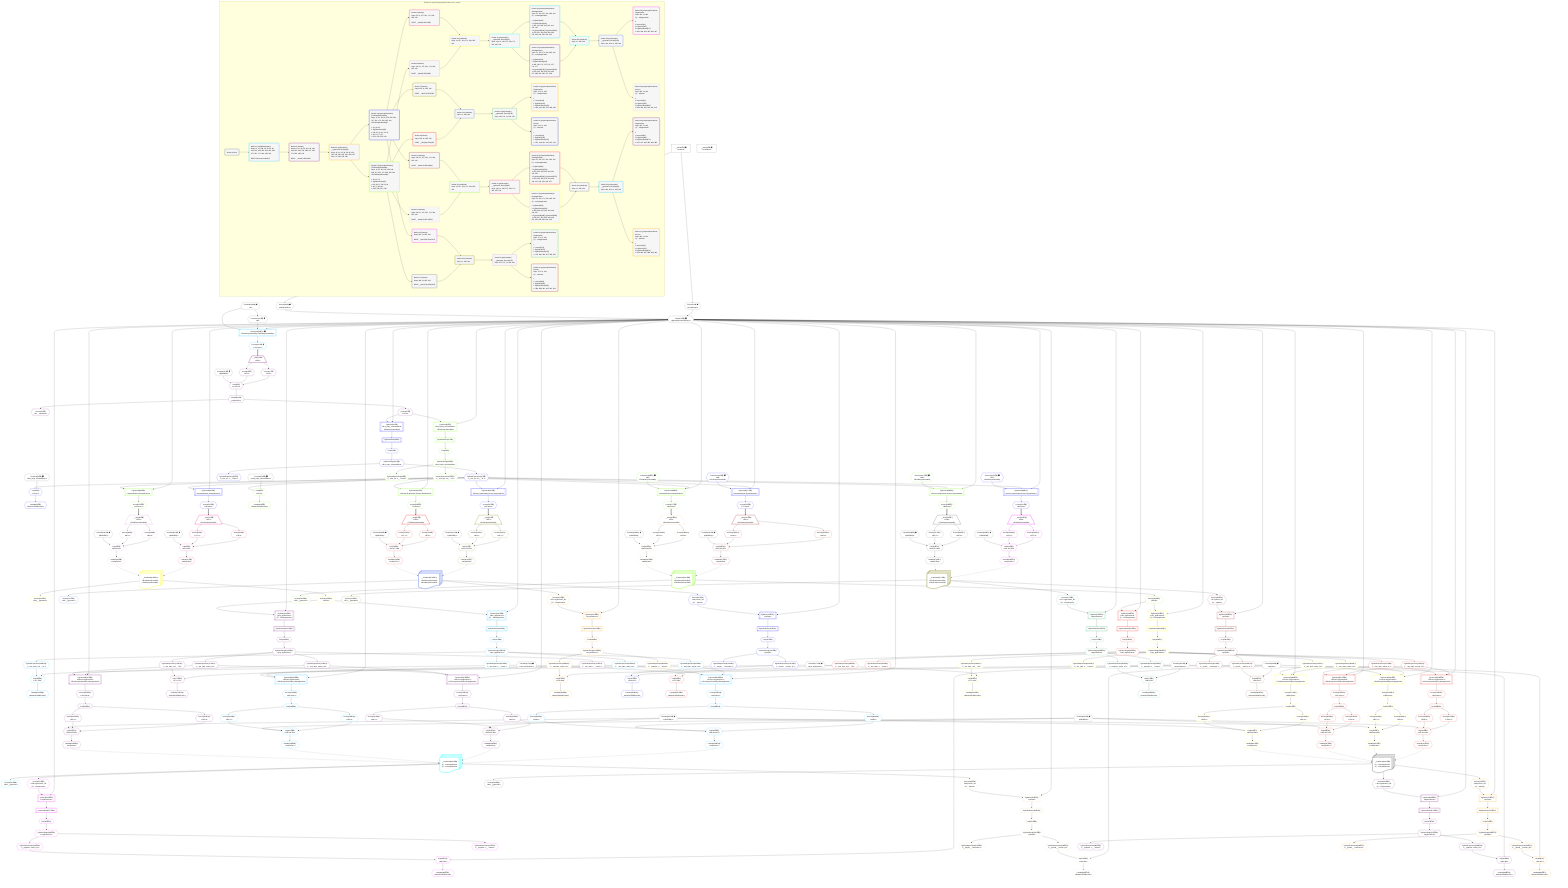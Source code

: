 %%{init: {'themeVariables': { 'fontSize': '12px'}}}%%
graph TD
    classDef path fill:#eee,stroke:#000,color:#000
    classDef plan fill:#fff,stroke-width:1px,color:#000
    classDef itemplan fill:#fff,stroke-width:2px,color:#000
    classDef unbatchedplan fill:#dff,stroke-width:1px,color:#000
    classDef sideeffectplan fill:#fcc,stroke-width:2px,color:#000
    classDef bucket fill:#f6f6f6,color:#000,stroke-width:2px,text-align:left

    subgraph "Buckets for queries/polymorphic/vulns.union_owners"
    Bucket0("Bucket 0 (root)"):::bucket
    Bucket1("Bucket 1 (nullableBoundary)<br />Deps: 11, 12, 538, 19, 39, 56, 95, 123, 100, 128, 235, 263, 240, 268, 157, 291, 171, 296, 185, 190<br /><br />ROOT Connectionᐸ8ᐳ[12]"):::bucket
    Bucket2("Bucket 2 (listItem)<br />Deps: 19, 11, 39, 56, 95, 123, 100, 128, 235, 263, 240, 268, 157, 291, 171, 296, 185, 190<br /><br />ROOT __Item{2}ᐸ529ᐳ[15]"):::bucket
    Bucket3("Bucket 3 (polymorphic)<br />__typename: Access[22]<br />Deps: 22, 11, 23, 39, 56, 95, 123, 100, 128, 235, 263, 240, 268, 157, 291, 171, 296, 185, 190"):::bucket
    Bucket4("Bucket 4 (polymorphicPartition)<br />|FirstPartyVulnerability<br />Deps: 11, 23, 39, 95, 123, 235, 263, 157, 291, 171, 296, 185, 190<br />ᐳFirstPartyVulnerability<br /><br />1: 24, 48, 53<br />2: PgSelectRows[29]<br />ᐳ: 28, 30, 40, 41, 42, 43<br />3: 49, 54, 77, 80<br />ᐳ: 521, 522, 523, 524"):::bucket
    Bucket5("Bucket 5 (polymorphicPartition)<br />|ThirdPartyVulnerability<br />Deps: 11, 23, 56, 100, 128, 240, 268, 157, 291, 171, 296, 185, 190<br />ᐳThirdPartyVulnerability<br /><br />1: 32, 65, 70<br />2: PgSelectRows[37]<br />ᐳ: 36, 38, 57, 58, 59, 60<br />3: 66, 71, 83, 86<br />ᐳ: 525, 526, 527, 528"):::bucket
    Bucket6("Bucket 6 (listItem)<br />Deps: 95, 11, 157, 291, 171, 296, 185, 190<br /><br />ROOT __Item{6}ᐸ521ᐳ[78]"):::bucket
    Bucket7("Bucket 7 (listItem)<br />Deps: 123, 11, 185, 190<br /><br />ROOT __Item{7}ᐸ522ᐳ[81]"):::bucket
    Bucket8("Bucket 8 (listItem)<br />Deps: 100, 11, 157, 291, 171, 296, 185, 190<br /><br />ROOT __Item{8}ᐸ525ᐳ[84]"):::bucket
    Bucket9("Bucket 9 (listItem)<br />Deps: 128, 11, 185, 190<br /><br />ROOT __Item{9}ᐸ526ᐳ[87]"):::bucket
    Bucket10("Bucket 10 (combined)<br />Deps: 11, 157, 291, 171, 296, 185, 190"):::bucket
    Bucket11("Bucket 11 (polymorphic)<br />__typename: Access[104]<br />Deps: 104, 11, 105, 157, 291, 171, 296, 185, 190"):::bucket
    Bucket12("Bucket 12 (combined)<br />Deps: 11, 185, 190"):::bucket
    Bucket13("Bucket 13 (polymorphic)<br />__typename: Access[132]<br />Deps: 132, 131, 11, 185, 190"):::bucket
    Bucket14("Bucket 14 (listItem)<br />Deps: 235, 11, 157, 291, 171, 296, 185, 190<br /><br />ROOT __Item{14}ᐸ523ᐳ[149]"):::bucket
    Bucket15("Bucket 15 (listItem)<br />Deps: 263, 11, 185, 190<br /><br />ROOT __Item{15}ᐸ524ᐳ[151]"):::bucket
    Bucket16("Bucket 16 (listItem)<br />Deps: 240, 11, 157, 291, 171, 296, 185, 190<br /><br />ROOT __Item{16}ᐸ527ᐳ[153]"):::bucket
    Bucket17("Bucket 17 (listItem)<br />Deps: 268, 11, 185, 190<br /><br />ROOT __Item{17}ᐸ528ᐳ[155]"):::bucket
    Bucket18("Bucket 18 (polymorphicPartition)<br />|AwsApplication<br />Deps: 11, 105, 157, 291, 185, 190<br />(2) ...ᐳAwsApplication<br /><br />1: PgSelect[106]<br />2: PgSelectRows[111]<br />ᐳ: 110, 112, 158, 159, 160, 161, 162, 163<br />3: PgUnionAll[164], PgUnionAll[202]<br />ᐳ: 530, 531, 168, 206, 289, 290, 292, 293, 299, 300, 302, 303"):::bucket
    Bucket19("Bucket 19 (polymorphicPartition)<br />|GcpApplication<br />Deps: 11, 105, 171, 296, 185, 190<br />(2) ...ᐳGcpApplication<br /><br />1: PgSelect[114]<br />2: PgSelectRows[119]<br />ᐳ: 118, 120, 172, 173, 174, 175, 176, 177<br />3: PgUnionAll[178], PgUnionAll[216]<br />ᐳ: 532, 533, 182, 220, 294, 295, 297, 298, 304, 305, 307, 308"):::bucket
    Bucket20("Bucket 20 (polymorphicPartition)<br />|Organization<br />Deps: 131, 11, 185<br />(2) ...ᐳOrganization<br /><br />1: <br />ᐳ: Access[133]<br />2: PgSelect[134]<br />3: PgSelectRows[139]<br />ᐳ: 138, 140, 186, 187, 188, 189"):::bucket
    Bucket21("Bucket 21 (polymorphicPartition)<br />|Person<br />Deps: 131, 11, 190<br />(2) ...ᐳPerson<br /><br />1: <br />ᐳ: Access[141]<br />2: PgSelect[142]<br />3: PgSelectRows[147]<br />ᐳ: 146, 148, 191, 192, 193, 194"):::bucket
    Bucket22("Bucket 22 (combined)<br />Deps: 11, 157, 291, 171, 296, 185, 190"):::bucket
    Bucket23("Bucket 23 (polymorphic)<br />__typename: Access[244]<br />Deps: 244, 11, 245, 157, 291, 171, 296, 185, 190"):::bucket
    Bucket24("Bucket 24 (combined)<br />Deps: 11, 185, 190"):::bucket
    Bucket25("Bucket 25 (polymorphic)<br />__typename: Access[272]<br />Deps: 272, 271, 11, 185, 190"):::bucket
    Bucket26("Bucket 26 (polymorphicPartition)<br />|AwsApplication<br />Deps: 11, 245, 157, 291, 185, 190<br />(2) ...ᐳAwsApplication<br /><br />1: PgSelect[246]<br />2: PgSelectRows[251]<br />ᐳ: 250, 252, 328, 329, 330, 331, 332, 333<br />3: PgUnionAll[334], PgUnionAll[372]<br />ᐳ: 534, 535, 338, 376, 443, 444, 446, 447, 453, 454, 456, 457"):::bucket
    Bucket27("Bucket 27 (polymorphicPartition)<br />|GcpApplication<br />Deps: 11, 245, 171, 296, 185, 190<br />(2) ...ᐳGcpApplication<br /><br />1: PgSelect[254]<br />2: PgSelectRows[259]<br />ᐳ: 258, 260, 342, 343, 344, 345, 346, 347<br />3: PgUnionAll[348], PgUnionAll[386]<br />ᐳ: 536, 537, 352, 390, 448, 449, 451, 452, 458, 459, 461, 462"):::bucket
    Bucket28("Bucket 28 (combined)<br />Deps: 11, 185, 190"):::bucket
    Bucket29("Bucket 29 (polymorphic)<br />__typename: Access[310]<br />Deps: 310, 309, 11, 185, 190"):::bucket
    Bucket30("Bucket 30 (polymorphicPartition)<br />|Organization<br />Deps: 271, 11, 185<br />(2) ...ᐳOrganization<br /><br />1: <br />ᐳ: Access[273]<br />2: PgSelect[274]<br />3: PgSelectRows[279]<br />ᐳ: 278, 280, 356, 357, 358, 359"):::bucket
    Bucket31("Bucket 31 (polymorphicPartition)<br />|Person<br />Deps: 271, 11, 190<br />(2) ...ᐳPerson<br /><br />1: <br />ᐳ: Access[281]<br />2: PgSelect[282]<br />3: PgSelectRows[287]<br />ᐳ: 286, 288, 361, 362, 363, 364"):::bucket
    Bucket32("Bucket 32 (polymorphicPartition)<br />|Organization<br />Deps: 309, 11, 185<br />(4) ...ᐳOrganization<br /><br />1: <br />ᐳ: Access[311]<br />2: PgSelect[312]<br />3: PgSelectRows[317]<br />ᐳ: 316, 318, 404, 405, 406, 407"):::bucket
    Bucket33("Bucket 33 (polymorphicPartition)<br />|Person<br />Deps: 309, 11, 190<br />(4) ...ᐳPerson<br /><br />1: <br />ᐳ: Access[319]<br />2: PgSelect[320]<br />3: PgSelectRows[325]<br />ᐳ: 324, 326, 409, 410, 411, 412"):::bucket
    Bucket34("Bucket 34 (combined)<br />Deps: 11, 185, 190"):::bucket
    Bucket35("Bucket 35 (polymorphic)<br />__typename: Access[464]<br />Deps: 464, 463, 11, 185, 190"):::bucket
    Bucket36("Bucket 36 (polymorphicPartition)<br />|Organization<br />Deps: 463, 11, 185<br />(4) ...ᐳOrganization<br /><br />1: <br />ᐳ: Access[465]<br />2: PgSelect[466]<br />3: PgSelectRows[471]<br />ᐳ: 470, 472, 482, 483, 484, 485"):::bucket
    Bucket37("Bucket 37 (polymorphicPartition)<br />|Person<br />Deps: 463, 11, 190<br />(4) ...ᐳPerson<br /><br />1: <br />ᐳ: Access[473]<br />2: PgSelect[474]<br />3: PgSelectRows[479]<br />ᐳ: 478, 480, 487, 488, 489, 490"):::bucket
    end
    Bucket0 --> Bucket1
    Bucket1 --> Bucket2
    Bucket2 --> Bucket3
    Bucket3 --> Bucket4 & Bucket5
    Bucket4 --> Bucket6 & Bucket7 & Bucket14 & Bucket15
    Bucket5 --> Bucket8 & Bucket9 & Bucket16 & Bucket17
    Bucket6 --> Bucket10
    Bucket7 --> Bucket12
    Bucket8 --> Bucket10
    Bucket9 --> Bucket12
    Bucket10 --> Bucket11
    Bucket11 --> Bucket18 & Bucket19
    Bucket12 --> Bucket13
    Bucket13 --> Bucket20 & Bucket21
    Bucket14 --> Bucket22
    Bucket15 --> Bucket24
    Bucket16 --> Bucket22
    Bucket17 --> Bucket24
    Bucket18 --> Bucket28
    Bucket19 --> Bucket28
    Bucket22 --> Bucket23
    Bucket23 --> Bucket26 & Bucket27
    Bucket24 --> Bucket25
    Bucket25 --> Bucket30 & Bucket31
    Bucket26 --> Bucket34
    Bucket27 --> Bucket34
    Bucket28 --> Bucket29
    Bucket29 --> Bucket32 & Bucket33
    Bucket34 --> Bucket35
    Bucket35 --> Bucket36 & Bucket37

    %% plan dependencies
    Object11{{"Object[11∈0] ➊<br />ᐸ{pgSettings,withPgClient}ᐳ"}}:::plan
    Access9{{"Access[9∈0] ➊<br />ᐸ2.pgSettingsᐳ"}}:::plan
    Access10{{"Access[10∈0] ➊<br />ᐸ2.withPgClientᐳ"}}:::plan
    Access9 & Access10 --> Object11
    __Value2["__Value[2∈0] ➊<br />ᐸcontextᐳ"]:::plan
    __Value2 --> Access9
    __Value2 --> Access10
    Connection12{{"Connection[12∈0] ➊<br />ᐸ8ᐳ"}}:::plan
    Constant538{{"Constant[538∈0] ➊<br />ᐸ2ᐳ"}}:::plan
    Constant538 --> Connection12
    __Value4["__Value[4∈0] ➊<br />ᐸrootValueᐳ"]:::plan
    Constant19{{"Constant[19∈0] ➊<br />ᐸ[HIDDEN]ᐳ"}}:::plan
    Constant39{{"Constant[39∈0] ➊<br />ᐸ'first_party_vulnerabilities'ᐳ"}}:::plan
    Constant56{{"Constant[56∈0] ➊<br />ᐸ'third_party_vulnerabilities'ᐳ"}}:::plan
    Constant95{{"Constant[95∈0] ➊<br />ᐸ[HIDDEN]ᐳ"}}:::plan
    Constant100{{"Constant[100∈0] ➊<br />ᐸ[HIDDEN]ᐳ"}}:::plan
    Constant123{{"Constant[123∈0] ➊<br />ᐸ[HIDDEN]ᐳ"}}:::plan
    Constant128{{"Constant[128∈0] ➊<br />ᐸ[HIDDEN]ᐳ"}}:::plan
    Constant157{{"Constant[157∈0] ➊<br />ᐸ'aws_applications'ᐳ"}}:::plan
    Constant171{{"Constant[171∈0] ➊<br />ᐸ'gcp_applications'ᐳ"}}:::plan
    Constant185{{"Constant[185∈0] ➊<br />ᐸ'organizations'ᐳ"}}:::plan
    Constant190{{"Constant[190∈0] ➊<br />ᐸ'people'ᐳ"}}:::plan
    Constant235{{"Constant[235∈0] ➊<br />ᐸ[HIDDEN]ᐳ"}}:::plan
    Constant240{{"Constant[240∈0] ➊<br />ᐸ[HIDDEN]ᐳ"}}:::plan
    Constant263{{"Constant[263∈0] ➊<br />ᐸ[HIDDEN]ᐳ"}}:::plan
    Constant268{{"Constant[268∈0] ➊<br />ᐸ[HIDDEN]ᐳ"}}:::plan
    Constant291{{"Constant[291∈0] ➊<br />ᐸ[HIDDEN]ᐳ"}}:::plan
    Constant296{{"Constant[296∈0] ➊<br />ᐸ[HIDDEN]ᐳ"}}:::plan
    PgUnionAll13[["PgUnionAll[13∈1] ➊<br />ᐸFirstPartyVulnerability,ThirdPartyVulnerabilityᐳ"]]:::plan
    Object11 & Connection12 & Constant538 --> PgUnionAll13
    Access529{{"Access[529∈1] ➊<br />ᐸ13.itemsᐳ"}}:::plan
    PgUnionAll13 --> Access529
    List20{{"List[20∈2]<br />ᐸ17,18,19ᐳ"}}:::plan
    Access17{{"Access[17∈2]<br />ᐸ15.0ᐳ"}}:::plan
    Access18{{"Access[18∈2]<br />ᐸ15.1ᐳ"}}:::plan
    Access17 & Access18 & Constant19 --> List20
    __Item15[/"__Item[15∈2]<br />ᐸ529ᐳ"\]:::itemplan
    Access529 ==> __Item15
    __Item15 --> Access17
    __Item15 --> Access18
    Lambda21{{"Lambda[21∈2]<br />ᐸtoSpecifierᐳ"}}:::plan
    List20 --> Lambda21
    Access22{{"Access[22∈2]<br />ᐸ21.__typenameᐳ"}}:::plan
    Lambda21 --> Access22
    Access23{{"Access[23∈2]<br />ᐸ21.idᐳ"}}:::plan
    Lambda21 --> Access23
    PgUnionAll77[["PgUnionAll[77∈4]^<br />ᐸAwsApplication,GcpApplicationᐳ"]]:::plan
    PgClassExpression40{{"PgClassExpression[40∈4]^<br />ᐸ__first_pa...ies__.”id”ᐳ"}}:::plan
    Connection48{{"Connection[48∈4] ➊<br />ᐸ44ᐳ<br />ᐳFirstPartyVulnerability"}}:::plan
    Object11 & PgClassExpression40 & Connection48 --> PgUnionAll77
    PgUnionAll80[["PgUnionAll[80∈4]^<br />ᐸPerson,Organization,Person,Organizationᐳ"]]:::plan
    Connection53{{"Connection[53∈4] ➊<br />ᐸ51ᐳ<br />ᐳFirstPartyVulnerability"}}:::plan
    Object11 & PgClassExpression40 & Connection53 --> PgUnionAll80
    PgSelect24[["PgSelect[24∈4]<br />ᐸfirst_party_vulnerabilitiesᐳ<br />ᐳFirstPartyVulnerability"]]:::plan
    Object11 & Access23 --> PgSelect24
    List41{{"List[41∈4]^<br />ᐸ39,40ᐳ"}}:::plan
    Constant39 & PgClassExpression40 --> List41
    PgUnionAll49[["PgUnionAll[49∈4]^<br />ᐸAwsApplication,GcpApplicationᐳ"]]:::plan
    Object11 & PgClassExpression40 --> PgUnionAll49
    PgUnionAll54[["PgUnionAll[54∈4]^<br />ᐸPerson,Organization,Person,Organizationᐳ"]]:::plan
    Object11 & PgClassExpression40 --> PgUnionAll54
    First28{{"First[28∈4]^"}}:::plan
    PgSelectRows29[["PgSelectRows[29∈4]^"]]:::plan
    PgSelectRows29 --> First28
    PgSelect24 --> PgSelectRows29
    PgSelectSingle30{{"PgSelectSingle[30∈4]^<br />ᐸfirst_party_vulnerabilitiesᐳ"}}:::plan
    First28 --> PgSelectSingle30
    PgSelectSingle30 --> PgClassExpression40
    Lambda42{{"Lambda[42∈4]^<br />ᐸbase64JSONEncodeᐳ"}}:::plan
    List41 --> Lambda42
    PgClassExpression43{{"PgClassExpression[43∈4]^<br />ᐸ__first_pa...s__.”name”ᐳ"}}:::plan
    PgSelectSingle30 --> PgClassExpression43
    Access521{{"Access[521∈4]^<br />ᐸ49.itemsᐳ"}}:::plan
    PgUnionAll49 --> Access521
    Access522{{"Access[522∈4]^<br />ᐸ54.itemsᐳ"}}:::plan
    PgUnionAll54 --> Access522
    Access523{{"Access[523∈4]^<br />ᐸ77.itemsᐳ"}}:::plan
    PgUnionAll77 --> Access523
    Access524{{"Access[524∈4]^<br />ᐸ80.itemsᐳ"}}:::plan
    PgUnionAll80 --> Access524
    List96{{"List[96∈6]^<br />ᐸ93,94,95ᐳ"}}:::plan
    Access93{{"Access[93∈6]^<br />ᐸ78.0ᐳ"}}:::plan
    Access94{{"Access[94∈6]^<br />ᐸ78.1ᐳ"}}:::plan
    Access93 & Access94 & Constant95 --> List96
    __Item78[/"__Item[78∈6]<br />ᐸ521ᐳ<br />ᐳFirstPartyVulnerability"\]:::itemplan
    Access521 ==> __Item78
    __Item78 --> Access93
    __Item78 --> Access94
    Lambda97{{"Lambda[97∈6]^<br />ᐸtoSpecifierᐳ"}}:::plan
    List96 --> Lambda97
    Access104{{"Access[104∈10]^<br />ᐸ103.__typenameᐳ"}}:::plan
    __Value103:::plan@{shape: docs, label: "__Combined[103∈10]<br />ᐳFirstPartyVulnerability<br />ᐳThirdPartyVulnerability"}
    __Value103 --> Access104
    Access105{{"Access[105∈10]^<br />ᐸ103.idᐳ"}}:::plan
    __Value103 --> Access105
    PgUnionAll164[["PgUnionAll[164∈18]<br />ᐸPerson,Organizationᐳ<br />ᐳFirstPartyVulnerabilityᐳAwsApplication"]]:::plan
    PgClassExpression162{{"PgClassExpression[162∈18]^<br />ᐸ__aws_appl...person_id”ᐳ"}}:::plan
    PgClassExpression163{{"PgClassExpression[163∈18]^<br />ᐸ__aws_appl...zation_id”ᐳ"}}:::plan
    Object11 & PgClassExpression162 & PgClassExpression163 --> PgUnionAll164
    PgUnionAll202[["PgUnionAll[202∈18]<br />ᐸPerson,Organizationᐳ<br />ᐳThirdPartyVulnerabilityᐳAwsApplication"]]:::plan
    Object11 & PgClassExpression162 & PgClassExpression163 --> PgUnionAll202
    List292{{"List[292∈18]^<br />ᐸ289,290,291ᐳ"}}:::plan
    Access289{{"Access[289∈18]^<br />ᐸ168.0ᐳ"}}:::plan
    Access290{{"Access[290∈18]^<br />ᐸ168.1ᐳ"}}:::plan
    Access289 & Access290 & Constant291 --> List292
    List302{{"List[302∈18]^<br />ᐸ299,300,291ᐳ"}}:::plan
    Access299{{"Access[299∈18]^<br />ᐸ206.0ᐳ"}}:::plan
    Access300{{"Access[300∈18]^<br />ᐸ206.1ᐳ"}}:::plan
    Access299 & Access300 & Constant291 --> List302
    PgSelect106[["PgSelect[106∈18]<br />ᐸaws_applicationsᐳ<br />(2) ...ᐳAwsApplication"]]:::plan
    Object11 & Access105 --> PgSelect106
    List159{{"List[159∈18]^<br />ᐸ157,158ᐳ"}}:::plan
    PgClassExpression158{{"PgClassExpression[158∈18]^<br />ᐸ__aws_appl...ons__.”id”ᐳ"}}:::plan
    Constant157 & PgClassExpression158 --> List159
    First110{{"First[110∈18]^"}}:::plan
    PgSelectRows111[["PgSelectRows[111∈18]^"]]:::plan
    PgSelectRows111 --> First110
    PgSelect106 --> PgSelectRows111
    PgSelectSingle112{{"PgSelectSingle[112∈18]^<br />ᐸaws_applicationsᐳ"}}:::plan
    First110 --> PgSelectSingle112
    PgSelectSingle112 --> PgClassExpression158
    Lambda160{{"Lambda[160∈18]^<br />ᐸbase64JSONEncodeᐳ"}}:::plan
    List159 --> Lambda160
    PgClassExpression161{{"PgClassExpression[161∈18]^<br />ᐸ__aws_appl...s__.”name”ᐳ"}}:::plan
    PgSelectSingle112 --> PgClassExpression161
    PgSelectSingle112 --> PgClassExpression162
    PgSelectSingle112 --> PgClassExpression163
    First168{{"First[168∈18]^"}}:::plan
    Access530{{"Access[530∈18]^<br />ᐸ164.itemsᐳ"}}:::plan
    Access530 --> First168
    First206{{"First[206∈18]^"}}:::plan
    Access531{{"Access[531∈18]^<br />ᐸ202.itemsᐳ"}}:::plan
    Access531 --> First206
    First168 --> Access289
    First168 --> Access290
    Lambda293{{"Lambda[293∈18]^<br />ᐸtoSpecifierᐳ"}}:::plan
    List292 --> Lambda293
    First206 --> Access299
    First206 --> Access300
    Lambda303{{"Lambda[303∈18]^<br />ᐸtoSpecifierᐳ"}}:::plan
    List302 --> Lambda303
    PgUnionAll164 --> Access530
    PgUnionAll202 --> Access531
    Access310{{"Access[310∈28]^<br />ᐸ309.__typenameᐳ"}}:::plan
    __Value309:::plan@{shape: docs, label: "__Combined[309∈28]<br />(2) ...ᐳAwsApplication<br />(2) ...ᐳGcpApplication"}
    __Value309 --> Access310
    PgSelect312[["PgSelect[312∈32]^<br />ᐸorganizationsᐳ"]]:::plan
    Access311{{"Access[311∈32]<br />ᐸ309.organization_idᐳ<br />(4) ...ᐳOrganization"}}:::plan
    Object11 & Access311 --> PgSelect312
    List405{{"List[405∈32]^<br />ᐸ185,404ᐳ"}}:::plan
    PgClassExpression404{{"PgClassExpression[404∈32]^<br />ᐸ__organiza...zation_id”ᐳ"}}:::plan
    Constant185 & PgClassExpression404 --> List405
    __Value309 --> Access311
    First316{{"First[316∈32]^"}}:::plan
    PgSelectRows317[["PgSelectRows[317∈32]^"]]:::plan
    PgSelectRows317 --> First316
    PgSelect312 --> PgSelectRows317
    PgSelectSingle318{{"PgSelectSingle[318∈32]^<br />ᐸorganizationsᐳ"}}:::plan
    First316 --> PgSelectSingle318
    PgSelectSingle318 --> PgClassExpression404
    Lambda406{{"Lambda[406∈32]^<br />ᐸbase64JSONEncodeᐳ"}}:::plan
    List405 --> Lambda406
    PgClassExpression407{{"PgClassExpression[407∈32]^<br />ᐸ__organiza...s__.”name”ᐳ"}}:::plan
    PgSelectSingle318 --> PgClassExpression407
    PgSelect320[["PgSelect[320∈33]^<br />ᐸpeopleᐳ"]]:::plan
    Access319{{"Access[319∈33]<br />ᐸ309.person_idᐳ<br />(4) ...ᐳPerson"}}:::plan
    Object11 & Access319 --> PgSelect320
    List410{{"List[410∈33]^<br />ᐸ190,409ᐳ"}}:::plan
    PgClassExpression409{{"PgClassExpression[409∈33]^<br />ᐸ__people__.”person_id”ᐳ"}}:::plan
    Constant190 & PgClassExpression409 --> List410
    __Value309 --> Access319
    First324{{"First[324∈33]^"}}:::plan
    PgSelectRows325[["PgSelectRows[325∈33]^"]]:::plan
    PgSelectRows325 --> First324
    PgSelect320 --> PgSelectRows325
    PgSelectSingle326{{"PgSelectSingle[326∈33]^<br />ᐸpeopleᐳ"}}:::plan
    First324 --> PgSelectSingle326
    PgSelectSingle326 --> PgClassExpression409
    Lambda411{{"Lambda[411∈33]^<br />ᐸbase64JSONEncodeᐳ"}}:::plan
    List410 --> Lambda411
    PgClassExpression412{{"PgClassExpression[412∈33]^<br />ᐸ__people__.”username”ᐳ"}}:::plan
    PgSelectSingle326 --> PgClassExpression412
    PgUnionAll178[["PgUnionAll[178∈19]<br />ᐸPerson,Organizationᐳ<br />ᐳFirstPartyVulnerabilityᐳGcpApplication"]]:::plan
    PgClassExpression176{{"PgClassExpression[176∈19]^<br />ᐸ__gcp_appl...person_id”ᐳ"}}:::plan
    PgClassExpression177{{"PgClassExpression[177∈19]^<br />ᐸ__gcp_appl...zation_id”ᐳ"}}:::plan
    Object11 & PgClassExpression176 & PgClassExpression177 --> PgUnionAll178
    PgUnionAll216[["PgUnionAll[216∈19]<br />ᐸPerson,Organizationᐳ<br />ᐳThirdPartyVulnerabilityᐳGcpApplication"]]:::plan
    Object11 & PgClassExpression176 & PgClassExpression177 --> PgUnionAll216
    List297{{"List[297∈19]^<br />ᐸ294,295,296ᐳ"}}:::plan
    Access294{{"Access[294∈19]^<br />ᐸ182.0ᐳ"}}:::plan
    Access295{{"Access[295∈19]^<br />ᐸ182.1ᐳ"}}:::plan
    Access294 & Access295 & Constant296 --> List297
    List307{{"List[307∈19]^<br />ᐸ304,305,296ᐳ"}}:::plan
    Access304{{"Access[304∈19]^<br />ᐸ220.0ᐳ"}}:::plan
    Access305{{"Access[305∈19]^<br />ᐸ220.1ᐳ"}}:::plan
    Access304 & Access305 & Constant296 --> List307
    PgSelect114[["PgSelect[114∈19]<br />ᐸgcp_applicationsᐳ<br />(2) ...ᐳGcpApplication"]]:::plan
    Object11 & Access105 --> PgSelect114
    List173{{"List[173∈19]^<br />ᐸ171,172ᐳ"}}:::plan
    PgClassExpression172{{"PgClassExpression[172∈19]^<br />ᐸ__gcp_appl...ons__.”id”ᐳ"}}:::plan
    Constant171 & PgClassExpression172 --> List173
    First118{{"First[118∈19]^"}}:::plan
    PgSelectRows119[["PgSelectRows[119∈19]^"]]:::plan
    PgSelectRows119 --> First118
    PgSelect114 --> PgSelectRows119
    PgSelectSingle120{{"PgSelectSingle[120∈19]^<br />ᐸgcp_applicationsᐳ"}}:::plan
    First118 --> PgSelectSingle120
    PgSelectSingle120 --> PgClassExpression172
    Lambda174{{"Lambda[174∈19]^<br />ᐸbase64JSONEncodeᐳ"}}:::plan
    List173 --> Lambda174
    PgClassExpression175{{"PgClassExpression[175∈19]^<br />ᐸ__gcp_appl...s__.”name”ᐳ"}}:::plan
    PgSelectSingle120 --> PgClassExpression175
    PgSelectSingle120 --> PgClassExpression176
    PgSelectSingle120 --> PgClassExpression177
    First182{{"First[182∈19]^"}}:::plan
    Access532{{"Access[532∈19]^<br />ᐸ178.itemsᐳ"}}:::plan
    Access532 --> First182
    First220{{"First[220∈19]^"}}:::plan
    Access533{{"Access[533∈19]^<br />ᐸ216.itemsᐳ"}}:::plan
    Access533 --> First220
    First182 --> Access294
    First182 --> Access295
    Lambda298{{"Lambda[298∈19]^<br />ᐸtoSpecifierᐳ"}}:::plan
    List297 --> Lambda298
    First220 --> Access304
    First220 --> Access305
    Lambda308{{"Lambda[308∈19]^<br />ᐸtoSpecifierᐳ"}}:::plan
    List307 --> Lambda308
    PgUnionAll178 --> Access532
    PgUnionAll216 --> Access533
    List124{{"List[124∈7]^<br />ᐸ121,122,123ᐳ"}}:::plan
    Access121{{"Access[121∈7]^<br />ᐸ81.0ᐳ"}}:::plan
    Access122{{"Access[122∈7]^<br />ᐸ81.1ᐳ"}}:::plan
    Access121 & Access122 & Constant123 --> List124
    __Item81[/"__Item[81∈7]<br />ᐸ522ᐳ<br />ᐳFirstPartyVulnerability"\]:::itemplan
    Access522 ==> __Item81
    __Item81 --> Access121
    __Item81 --> Access122
    Lambda125{{"Lambda[125∈7]^<br />ᐸtoSpecifierᐳ"}}:::plan
    List124 --> Lambda125
    Access132{{"Access[132∈12]^<br />ᐸ131.__typenameᐳ"}}:::plan
    __Value131:::plan@{shape: docs, label: "__Combined[131∈12]<br />ᐳFirstPartyVulnerability<br />ᐳThirdPartyVulnerability"}
    __Value131 --> Access132
    PgSelect134[["PgSelect[134∈20]^<br />ᐸorganizationsᐳ"]]:::plan
    Access133{{"Access[133∈20]<br />ᐸ131.organization_idᐳ<br />(2) ...ᐳOrganization"}}:::plan
    Object11 & Access133 --> PgSelect134
    List187{{"List[187∈20]^<br />ᐸ185,186ᐳ"}}:::plan
    PgClassExpression186{{"PgClassExpression[186∈20]^<br />ᐸ__organiza...zation_id”ᐳ"}}:::plan
    Constant185 & PgClassExpression186 --> List187
    __Value131 --> Access133
    First138{{"First[138∈20]^"}}:::plan
    PgSelectRows139[["PgSelectRows[139∈20]^"]]:::plan
    PgSelectRows139 --> First138
    PgSelect134 --> PgSelectRows139
    PgSelectSingle140{{"PgSelectSingle[140∈20]^<br />ᐸorganizationsᐳ"}}:::plan
    First138 --> PgSelectSingle140
    PgSelectSingle140 --> PgClassExpression186
    Lambda188{{"Lambda[188∈20]^<br />ᐸbase64JSONEncodeᐳ"}}:::plan
    List187 --> Lambda188
    PgClassExpression189{{"PgClassExpression[189∈20]^<br />ᐸ__organiza...s__.”name”ᐳ"}}:::plan
    PgSelectSingle140 --> PgClassExpression189
    PgSelect142[["PgSelect[142∈21]^<br />ᐸpeopleᐳ"]]:::plan
    Access141{{"Access[141∈21]<br />ᐸ131.person_idᐳ<br />(2) ...ᐳPerson"}}:::plan
    Object11 & Access141 --> PgSelect142
    List192{{"List[192∈21]^<br />ᐸ190,191ᐳ"}}:::plan
    PgClassExpression191{{"PgClassExpression[191∈21]^<br />ᐸ__people__.”person_id”ᐳ"}}:::plan
    Constant190 & PgClassExpression191 --> List192
    __Value131 --> Access141
    First146{{"First[146∈21]^"}}:::plan
    PgSelectRows147[["PgSelectRows[147∈21]^"]]:::plan
    PgSelectRows147 --> First146
    PgSelect142 --> PgSelectRows147
    PgSelectSingle148{{"PgSelectSingle[148∈21]^<br />ᐸpeopleᐳ"}}:::plan
    First146 --> PgSelectSingle148
    PgSelectSingle148 --> PgClassExpression191
    Lambda193{{"Lambda[193∈21]^<br />ᐸbase64JSONEncodeᐳ"}}:::plan
    List192 --> Lambda193
    PgClassExpression194{{"PgClassExpression[194∈21]^<br />ᐸ__people__.”username”ᐳ"}}:::plan
    PgSelectSingle148 --> PgClassExpression194
    List236{{"List[236∈14]^<br />ᐸ233,234,235ᐳ"}}:::plan
    Access233{{"Access[233∈14]^<br />ᐸ149.0ᐳ"}}:::plan
    Access234{{"Access[234∈14]^<br />ᐸ149.1ᐳ"}}:::plan
    Access233 & Access234 & Constant235 --> List236
    __Item149[/"__Item[149∈14]<br />ᐸ523ᐳ<br />ᐳFirstPartyVulnerability"\]:::itemplan
    Access523 ==> __Item149
    __Item149 --> Access233
    __Item149 --> Access234
    Lambda237{{"Lambda[237∈14]^<br />ᐸtoSpecifierᐳ"}}:::plan
    List236 --> Lambda237
    Access244{{"Access[244∈22]^<br />ᐸ243.__typenameᐳ"}}:::plan
    __Value243:::plan@{shape: docs, label: "__Combined[243∈22]<br />ᐳFirstPartyVulnerability<br />ᐳThirdPartyVulnerability"}
    __Value243 --> Access244
    Access245{{"Access[245∈22]^<br />ᐸ243.idᐳ"}}:::plan
    __Value243 --> Access245
    PgUnionAll334[["PgUnionAll[334∈26]<br />ᐸPerson,Organizationᐳ<br />ᐳFirstPartyVulnerabilityᐳAwsApplication"]]:::plan
    PgClassExpression332{{"PgClassExpression[332∈26]^<br />ᐸ__aws_appl...person_id”ᐳ"}}:::plan
    PgClassExpression333{{"PgClassExpression[333∈26]^<br />ᐸ__aws_appl...zation_id”ᐳ"}}:::plan
    Object11 & PgClassExpression332 & PgClassExpression333 --> PgUnionAll334
    PgUnionAll372[["PgUnionAll[372∈26]<br />ᐸPerson,Organizationᐳ<br />ᐳThirdPartyVulnerabilityᐳAwsApplication"]]:::plan
    Object11 & PgClassExpression332 & PgClassExpression333 --> PgUnionAll372
    List446{{"List[446∈26]^<br />ᐸ443,444,291ᐳ"}}:::plan
    Access443{{"Access[443∈26]^<br />ᐸ338.0ᐳ"}}:::plan
    Access444{{"Access[444∈26]^<br />ᐸ338.1ᐳ"}}:::plan
    Access443 & Access444 & Constant291 --> List446
    List456{{"List[456∈26]^<br />ᐸ453,454,291ᐳ"}}:::plan
    Access453{{"Access[453∈26]^<br />ᐸ376.0ᐳ"}}:::plan
    Access454{{"Access[454∈26]^<br />ᐸ376.1ᐳ"}}:::plan
    Access453 & Access454 & Constant291 --> List456
    PgSelect246[["PgSelect[246∈26]<br />ᐸaws_applicationsᐳ<br />(2) ...ᐳAwsApplication"]]:::plan
    Object11 & Access245 --> PgSelect246
    List329{{"List[329∈26]^<br />ᐸ157,328ᐳ"}}:::plan
    PgClassExpression328{{"PgClassExpression[328∈26]^<br />ᐸ__aws_appl...ons__.”id”ᐳ"}}:::plan
    Constant157 & PgClassExpression328 --> List329
    First250{{"First[250∈26]^"}}:::plan
    PgSelectRows251[["PgSelectRows[251∈26]^"]]:::plan
    PgSelectRows251 --> First250
    PgSelect246 --> PgSelectRows251
    PgSelectSingle252{{"PgSelectSingle[252∈26]^<br />ᐸaws_applicationsᐳ"}}:::plan
    First250 --> PgSelectSingle252
    PgSelectSingle252 --> PgClassExpression328
    Lambda330{{"Lambda[330∈26]^<br />ᐸbase64JSONEncodeᐳ"}}:::plan
    List329 --> Lambda330
    PgClassExpression331{{"PgClassExpression[331∈26]^<br />ᐸ__aws_appl...s__.”name”ᐳ"}}:::plan
    PgSelectSingle252 --> PgClassExpression331
    PgSelectSingle252 --> PgClassExpression332
    PgSelectSingle252 --> PgClassExpression333
    First338{{"First[338∈26]^"}}:::plan
    Access534{{"Access[534∈26]^<br />ᐸ334.itemsᐳ"}}:::plan
    Access534 --> First338
    First376{{"First[376∈26]^"}}:::plan
    Access535{{"Access[535∈26]^<br />ᐸ372.itemsᐳ"}}:::plan
    Access535 --> First376
    First338 --> Access443
    First338 --> Access444
    Lambda447{{"Lambda[447∈26]^<br />ᐸtoSpecifierᐳ"}}:::plan
    List446 --> Lambda447
    First376 --> Access453
    First376 --> Access454
    Lambda457{{"Lambda[457∈26]^<br />ᐸtoSpecifierᐳ"}}:::plan
    List456 --> Lambda457
    PgUnionAll334 --> Access534
    PgUnionAll372 --> Access535
    Access464{{"Access[464∈34]^<br />ᐸ463.__typenameᐳ"}}:::plan
    __Value463:::plan@{shape: docs, label: "__Combined[463∈34]<br />(2) ...ᐳAwsApplication<br />(2) ...ᐳGcpApplication"}
    __Value463 --> Access464
    PgSelect466[["PgSelect[466∈36]^<br />ᐸorganizationsᐳ"]]:::plan
    Access465{{"Access[465∈36]<br />ᐸ463.organization_idᐳ<br />(4) ...ᐳOrganization"}}:::plan
    Object11 & Access465 --> PgSelect466
    List483{{"List[483∈36]^<br />ᐸ185,482ᐳ"}}:::plan
    PgClassExpression482{{"PgClassExpression[482∈36]^<br />ᐸ__organiza...zation_id”ᐳ"}}:::plan
    Constant185 & PgClassExpression482 --> List483
    __Value463 --> Access465
    First470{{"First[470∈36]^"}}:::plan
    PgSelectRows471[["PgSelectRows[471∈36]^"]]:::plan
    PgSelectRows471 --> First470
    PgSelect466 --> PgSelectRows471
    PgSelectSingle472{{"PgSelectSingle[472∈36]^<br />ᐸorganizationsᐳ"}}:::plan
    First470 --> PgSelectSingle472
    PgSelectSingle472 --> PgClassExpression482
    Lambda484{{"Lambda[484∈36]^<br />ᐸbase64JSONEncodeᐳ"}}:::plan
    List483 --> Lambda484
    PgClassExpression485{{"PgClassExpression[485∈36]^<br />ᐸ__organiza...s__.”name”ᐳ"}}:::plan
    PgSelectSingle472 --> PgClassExpression485
    PgSelect474[["PgSelect[474∈37]^<br />ᐸpeopleᐳ"]]:::plan
    Access473{{"Access[473∈37]<br />ᐸ463.person_idᐳ<br />(4) ...ᐳPerson"}}:::plan
    Object11 & Access473 --> PgSelect474
    List488{{"List[488∈37]^<br />ᐸ190,487ᐳ"}}:::plan
    PgClassExpression487{{"PgClassExpression[487∈37]^<br />ᐸ__people__.”person_id”ᐳ"}}:::plan
    Constant190 & PgClassExpression487 --> List488
    __Value463 --> Access473
    First478{{"First[478∈37]^"}}:::plan
    PgSelectRows479[["PgSelectRows[479∈37]^"]]:::plan
    PgSelectRows479 --> First478
    PgSelect474 --> PgSelectRows479
    PgSelectSingle480{{"PgSelectSingle[480∈37]^<br />ᐸpeopleᐳ"}}:::plan
    First478 --> PgSelectSingle480
    PgSelectSingle480 --> PgClassExpression487
    Lambda489{{"Lambda[489∈37]^<br />ᐸbase64JSONEncodeᐳ"}}:::plan
    List488 --> Lambda489
    PgClassExpression490{{"PgClassExpression[490∈37]^<br />ᐸ__people__.”username”ᐳ"}}:::plan
    PgSelectSingle480 --> PgClassExpression490
    PgUnionAll348[["PgUnionAll[348∈27]<br />ᐸPerson,Organizationᐳ<br />ᐳFirstPartyVulnerabilityᐳGcpApplication"]]:::plan
    PgClassExpression346{{"PgClassExpression[346∈27]^<br />ᐸ__gcp_appl...person_id”ᐳ"}}:::plan
    PgClassExpression347{{"PgClassExpression[347∈27]^<br />ᐸ__gcp_appl...zation_id”ᐳ"}}:::plan
    Object11 & PgClassExpression346 & PgClassExpression347 --> PgUnionAll348
    PgUnionAll386[["PgUnionAll[386∈27]<br />ᐸPerson,Organizationᐳ<br />ᐳThirdPartyVulnerabilityᐳGcpApplication"]]:::plan
    Object11 & PgClassExpression346 & PgClassExpression347 --> PgUnionAll386
    List451{{"List[451∈27]^<br />ᐸ448,449,296ᐳ"}}:::plan
    Access448{{"Access[448∈27]^<br />ᐸ352.0ᐳ"}}:::plan
    Access449{{"Access[449∈27]^<br />ᐸ352.1ᐳ"}}:::plan
    Access448 & Access449 & Constant296 --> List451
    List461{{"List[461∈27]^<br />ᐸ458,459,296ᐳ"}}:::plan
    Access458{{"Access[458∈27]^<br />ᐸ390.0ᐳ"}}:::plan
    Access459{{"Access[459∈27]^<br />ᐸ390.1ᐳ"}}:::plan
    Access458 & Access459 & Constant296 --> List461
    PgSelect254[["PgSelect[254∈27]<br />ᐸgcp_applicationsᐳ<br />(2) ...ᐳGcpApplication"]]:::plan
    Object11 & Access245 --> PgSelect254
    List343{{"List[343∈27]^<br />ᐸ171,342ᐳ"}}:::plan
    PgClassExpression342{{"PgClassExpression[342∈27]^<br />ᐸ__gcp_appl...ons__.”id”ᐳ"}}:::plan
    Constant171 & PgClassExpression342 --> List343
    First258{{"First[258∈27]^"}}:::plan
    PgSelectRows259[["PgSelectRows[259∈27]^"]]:::plan
    PgSelectRows259 --> First258
    PgSelect254 --> PgSelectRows259
    PgSelectSingle260{{"PgSelectSingle[260∈27]^<br />ᐸgcp_applicationsᐳ"}}:::plan
    First258 --> PgSelectSingle260
    PgSelectSingle260 --> PgClassExpression342
    Lambda344{{"Lambda[344∈27]^<br />ᐸbase64JSONEncodeᐳ"}}:::plan
    List343 --> Lambda344
    PgClassExpression345{{"PgClassExpression[345∈27]^<br />ᐸ__gcp_appl...s__.”name”ᐳ"}}:::plan
    PgSelectSingle260 --> PgClassExpression345
    PgSelectSingle260 --> PgClassExpression346
    PgSelectSingle260 --> PgClassExpression347
    First352{{"First[352∈27]^"}}:::plan
    Access536{{"Access[536∈27]^<br />ᐸ348.itemsᐳ"}}:::plan
    Access536 --> First352
    First390{{"First[390∈27]^"}}:::plan
    Access537{{"Access[537∈27]^<br />ᐸ386.itemsᐳ"}}:::plan
    Access537 --> First390
    First352 --> Access448
    First352 --> Access449
    Lambda452{{"Lambda[452∈27]^<br />ᐸtoSpecifierᐳ"}}:::plan
    List451 --> Lambda452
    First390 --> Access458
    First390 --> Access459
    Lambda462{{"Lambda[462∈27]^<br />ᐸtoSpecifierᐳ"}}:::plan
    List461 --> Lambda462
    PgUnionAll348 --> Access536
    PgUnionAll386 --> Access537
    List264{{"List[264∈15]^<br />ᐸ261,262,263ᐳ"}}:::plan
    Access261{{"Access[261∈15]^<br />ᐸ151.0ᐳ"}}:::plan
    Access262{{"Access[262∈15]^<br />ᐸ151.1ᐳ"}}:::plan
    Access261 & Access262 & Constant263 --> List264
    __Item151[/"__Item[151∈15]<br />ᐸ524ᐳ<br />ᐳFirstPartyVulnerability"\]:::itemplan
    Access524 ==> __Item151
    __Item151 --> Access261
    __Item151 --> Access262
    Lambda265{{"Lambda[265∈15]^<br />ᐸtoSpecifierᐳ"}}:::plan
    List264 --> Lambda265
    Access272{{"Access[272∈24]^<br />ᐸ271.__typenameᐳ"}}:::plan
    __Value271:::plan@{shape: docs, label: "__Combined[271∈24]<br />ᐳFirstPartyVulnerability<br />ᐳThirdPartyVulnerability"}
    __Value271 --> Access272
    PgSelect274[["PgSelect[274∈30]^<br />ᐸorganizationsᐳ"]]:::plan
    Access273{{"Access[273∈30]<br />ᐸ271.organization_idᐳ<br />(2) ...ᐳOrganization"}}:::plan
    Object11 & Access273 --> PgSelect274
    List357{{"List[357∈30]^<br />ᐸ185,356ᐳ"}}:::plan
    PgClassExpression356{{"PgClassExpression[356∈30]^<br />ᐸ__organiza...zation_id”ᐳ"}}:::plan
    Constant185 & PgClassExpression356 --> List357
    __Value271 --> Access273
    First278{{"First[278∈30]^"}}:::plan
    PgSelectRows279[["PgSelectRows[279∈30]^"]]:::plan
    PgSelectRows279 --> First278
    PgSelect274 --> PgSelectRows279
    PgSelectSingle280{{"PgSelectSingle[280∈30]^<br />ᐸorganizationsᐳ"}}:::plan
    First278 --> PgSelectSingle280
    PgSelectSingle280 --> PgClassExpression356
    Lambda358{{"Lambda[358∈30]^<br />ᐸbase64JSONEncodeᐳ"}}:::plan
    List357 --> Lambda358
    PgClassExpression359{{"PgClassExpression[359∈30]^<br />ᐸ__organiza...s__.”name”ᐳ"}}:::plan
    PgSelectSingle280 --> PgClassExpression359
    PgSelect282[["PgSelect[282∈31]^<br />ᐸpeopleᐳ"]]:::plan
    Access281{{"Access[281∈31]<br />ᐸ271.person_idᐳ<br />(2) ...ᐳPerson"}}:::plan
    Object11 & Access281 --> PgSelect282
    List362{{"List[362∈31]^<br />ᐸ190,361ᐳ"}}:::plan
    PgClassExpression361{{"PgClassExpression[361∈31]^<br />ᐸ__people__.”person_id”ᐳ"}}:::plan
    Constant190 & PgClassExpression361 --> List362
    __Value271 --> Access281
    First286{{"First[286∈31]^"}}:::plan
    PgSelectRows287[["PgSelectRows[287∈31]^"]]:::plan
    PgSelectRows287 --> First286
    PgSelect282 --> PgSelectRows287
    PgSelectSingle288{{"PgSelectSingle[288∈31]^<br />ᐸpeopleᐳ"}}:::plan
    First286 --> PgSelectSingle288
    PgSelectSingle288 --> PgClassExpression361
    Lambda363{{"Lambda[363∈31]^<br />ᐸbase64JSONEncodeᐳ"}}:::plan
    List362 --> Lambda363
    PgClassExpression364{{"PgClassExpression[364∈31]^<br />ᐸ__people__.”username”ᐳ"}}:::plan
    PgSelectSingle288 --> PgClassExpression364
    PgUnionAll83[["PgUnionAll[83∈5]^<br />ᐸAwsApplication,GcpApplicationᐳ"]]:::plan
    PgClassExpression57{{"PgClassExpression[57∈5]^<br />ᐸ__third_pa...ies__.”id”ᐳ"}}:::plan
    Connection65{{"Connection[65∈5] ➊<br />ᐸ61ᐳ<br />ᐳThirdPartyVulnerability"}}:::plan
    Object11 & PgClassExpression57 & Connection65 --> PgUnionAll83
    PgUnionAll86[["PgUnionAll[86∈5]^<br />ᐸPerson,Organization,Person,Organizationᐳ"]]:::plan
    Connection70{{"Connection[70∈5] ➊<br />ᐸ68ᐳ<br />ᐳThirdPartyVulnerability"}}:::plan
    Object11 & PgClassExpression57 & Connection70 --> PgUnionAll86
    PgSelect32[["PgSelect[32∈5]<br />ᐸthird_party_vulnerabilitiesᐳ<br />ᐳThirdPartyVulnerability"]]:::plan
    Object11 & Access23 --> PgSelect32
    List58{{"List[58∈5]^<br />ᐸ56,57ᐳ"}}:::plan
    Constant56 & PgClassExpression57 --> List58
    PgUnionAll66[["PgUnionAll[66∈5]^<br />ᐸAwsApplication,GcpApplicationᐳ"]]:::plan
    Object11 & PgClassExpression57 --> PgUnionAll66
    PgUnionAll71[["PgUnionAll[71∈5]^<br />ᐸPerson,Organization,Person,Organizationᐳ"]]:::plan
    Object11 & PgClassExpression57 --> PgUnionAll71
    First36{{"First[36∈5]^"}}:::plan
    PgSelectRows37[["PgSelectRows[37∈5]^"]]:::plan
    PgSelectRows37 --> First36
    PgSelect32 --> PgSelectRows37
    PgSelectSingle38{{"PgSelectSingle[38∈5]^<br />ᐸthird_party_vulnerabilitiesᐳ"}}:::plan
    First36 --> PgSelectSingle38
    PgSelectSingle38 --> PgClassExpression57
    Lambda59{{"Lambda[59∈5]^<br />ᐸbase64JSONEncodeᐳ"}}:::plan
    List58 --> Lambda59
    PgClassExpression60{{"PgClassExpression[60∈5]^<br />ᐸ__third_pa...s__.”name”ᐳ"}}:::plan
    PgSelectSingle38 --> PgClassExpression60
    Access525{{"Access[525∈5]^<br />ᐸ66.itemsᐳ"}}:::plan
    PgUnionAll66 --> Access525
    Access526{{"Access[526∈5]^<br />ᐸ71.itemsᐳ"}}:::plan
    PgUnionAll71 --> Access526
    Access527{{"Access[527∈5]^<br />ᐸ83.itemsᐳ"}}:::plan
    PgUnionAll83 --> Access527
    Access528{{"Access[528∈5]^<br />ᐸ86.itemsᐳ"}}:::plan
    PgUnionAll86 --> Access528
    List101{{"List[101∈8]^<br />ᐸ98,99,100ᐳ"}}:::plan
    Access98{{"Access[98∈8]^<br />ᐸ84.0ᐳ"}}:::plan
    Access99{{"Access[99∈8]^<br />ᐸ84.1ᐳ"}}:::plan
    Access98 & Access99 & Constant100 --> List101
    __Item84[/"__Item[84∈8]<br />ᐸ525ᐳ<br />ᐳThirdPartyVulnerability"\]:::itemplan
    Access525 ==> __Item84
    __Item84 --> Access98
    __Item84 --> Access99
    Lambda102{{"Lambda[102∈8]^<br />ᐸtoSpecifierᐳ"}}:::plan
    List101 --> Lambda102
    List129{{"List[129∈9]^<br />ᐸ126,127,128ᐳ"}}:::plan
    Access126{{"Access[126∈9]^<br />ᐸ87.0ᐳ"}}:::plan
    Access127{{"Access[127∈9]^<br />ᐸ87.1ᐳ"}}:::plan
    Access126 & Access127 & Constant128 --> List129
    __Item87[/"__Item[87∈9]<br />ᐸ526ᐳ<br />ᐳThirdPartyVulnerability"\]:::itemplan
    Access526 ==> __Item87
    __Item87 --> Access126
    __Item87 --> Access127
    Lambda130{{"Lambda[130∈9]^<br />ᐸtoSpecifierᐳ"}}:::plan
    List129 --> Lambda130
    List241{{"List[241∈16]^<br />ᐸ238,239,240ᐳ"}}:::plan
    Access238{{"Access[238∈16]^<br />ᐸ153.0ᐳ"}}:::plan
    Access239{{"Access[239∈16]^<br />ᐸ153.1ᐳ"}}:::plan
    Access238 & Access239 & Constant240 --> List241
    __Item153[/"__Item[153∈16]<br />ᐸ527ᐳ<br />ᐳThirdPartyVulnerability"\]:::itemplan
    Access527 ==> __Item153
    __Item153 --> Access238
    __Item153 --> Access239
    Lambda242{{"Lambda[242∈16]^<br />ᐸtoSpecifierᐳ"}}:::plan
    List241 --> Lambda242
    List269{{"List[269∈17]^<br />ᐸ266,267,268ᐳ"}}:::plan
    Access266{{"Access[266∈17]^<br />ᐸ155.0ᐳ"}}:::plan
    Access267{{"Access[267∈17]^<br />ᐸ155.1ᐳ"}}:::plan
    Access266 & Access267 & Constant268 --> List269
    __Item155[/"__Item[155∈17]<br />ᐸ528ᐳ<br />ᐳThirdPartyVulnerability"\]:::itemplan
    Access528 ==> __Item155
    __Item155 --> Access266
    __Item155 --> Access267
    Lambda270{{"Lambda[270∈17]^<br />ᐸtoSpecifierᐳ"}}:::plan
    List269 --> Lambda270

    %% define steps
    classDef bucket0 stroke:#696969
    class Bucket0,__Value2,__Value4,Access9,Access10,Object11,Connection12,Constant19,Constant39,Constant56,Constant95,Constant100,Constant123,Constant128,Constant157,Constant171,Constant185,Constant190,Constant235,Constant240,Constant263,Constant268,Constant291,Constant296,Constant538 bucket0
    classDef bucket1 stroke:#00bfff
    class Bucket1,PgUnionAll13,Access529 bucket1
    classDef bucket2 stroke:#7f007f
    class Bucket2,__Item15,Access17,Access18,List20,Lambda21,Access22,Access23 bucket2
    classDef bucket3 stroke:#ffa500
    class Bucket3 bucket3
    classDef bucket4 stroke:#0000ff
    class Bucket4,PgSelect24,First28,PgSelectRows29,PgSelectSingle30,PgClassExpression40,List41,Lambda42,PgClassExpression43,Connection48,PgUnionAll49,Connection53,PgUnionAll54,PgUnionAll77,PgUnionAll80,Access521,Access522,Access523,Access524 bucket4
    classDef bucket5 stroke:#7fff00
    class Bucket5,PgSelect32,First36,PgSelectRows37,PgSelectSingle38,PgClassExpression57,List58,Lambda59,PgClassExpression60,Connection65,PgUnionAll66,Connection70,PgUnionAll71,PgUnionAll83,PgUnionAll86,Access525,Access526,Access527,Access528 bucket5
    classDef bucket6 stroke:#ff1493
    class Bucket6,__Item78,Access93,Access94,List96,Lambda97 bucket6
    classDef bucket7 stroke:#808000
    class Bucket7,__Item81,Access121,Access122,List124,Lambda125 bucket7
    classDef bucket8 stroke:#dda0dd
    class Bucket8,__Item84,Access98,Access99,List101,Lambda102 bucket8
    classDef bucket9 stroke:#ff0000
    class Bucket9,__Item87,Access126,Access127,List129,Lambda130 bucket9
    classDef bucket10 stroke:#ffff00
    class Bucket10,__Value103,Access104,Access105 bucket10
    classDef bucket11 stroke:#00ffff
    class Bucket11 bucket11
    classDef bucket12 stroke:#4169e1
    class Bucket12,__Value131,Access132 bucket12
    classDef bucket13 stroke:#3cb371
    class Bucket13 bucket13
    classDef bucket14 stroke:#a52a2a
    class Bucket14,__Item149,Access233,Access234,List236,Lambda237 bucket14
    classDef bucket15 stroke:#ff00ff
    class Bucket15,__Item151,Access261,Access262,List264,Lambda265 bucket15
    classDef bucket16 stroke:#f5deb3
    class Bucket16,__Item153,Access238,Access239,List241,Lambda242 bucket16
    classDef bucket17 stroke:#696969
    class Bucket17,__Item155,Access266,Access267,List269,Lambda270 bucket17
    classDef bucket18 stroke:#00bfff
    class Bucket18,PgSelect106,First110,PgSelectRows111,PgSelectSingle112,PgClassExpression158,List159,Lambda160,PgClassExpression161,PgClassExpression162,PgClassExpression163,PgUnionAll164,First168,PgUnionAll202,First206,Access289,Access290,List292,Lambda293,Access299,Access300,List302,Lambda303,Access530,Access531 bucket18
    classDef bucket19 stroke:#7f007f
    class Bucket19,PgSelect114,First118,PgSelectRows119,PgSelectSingle120,PgClassExpression172,List173,Lambda174,PgClassExpression175,PgClassExpression176,PgClassExpression177,PgUnionAll178,First182,PgUnionAll216,First220,Access294,Access295,List297,Lambda298,Access304,Access305,List307,Lambda308,Access532,Access533 bucket19
    classDef bucket20 stroke:#ffa500
    class Bucket20,Access133,PgSelect134,First138,PgSelectRows139,PgSelectSingle140,PgClassExpression186,List187,Lambda188,PgClassExpression189 bucket20
    classDef bucket21 stroke:#0000ff
    class Bucket21,Access141,PgSelect142,First146,PgSelectRows147,PgSelectSingle148,PgClassExpression191,List192,Lambda193,PgClassExpression194 bucket21
    classDef bucket22 stroke:#7fff00
    class Bucket22,__Value243,Access244,Access245 bucket22
    classDef bucket23 stroke:#ff1493
    class Bucket23 bucket23
    classDef bucket24 stroke:#808000
    class Bucket24,__Value271,Access272 bucket24
    classDef bucket25 stroke:#dda0dd
    class Bucket25 bucket25
    classDef bucket26 stroke:#ff0000
    class Bucket26,PgSelect246,First250,PgSelectRows251,PgSelectSingle252,PgClassExpression328,List329,Lambda330,PgClassExpression331,PgClassExpression332,PgClassExpression333,PgUnionAll334,First338,PgUnionAll372,First376,Access443,Access444,List446,Lambda447,Access453,Access454,List456,Lambda457,Access534,Access535 bucket26
    classDef bucket27 stroke:#ffff00
    class Bucket27,PgSelect254,First258,PgSelectRows259,PgSelectSingle260,PgClassExpression342,List343,Lambda344,PgClassExpression345,PgClassExpression346,PgClassExpression347,PgUnionAll348,First352,PgUnionAll386,First390,Access448,Access449,List451,Lambda452,Access458,Access459,List461,Lambda462,Access536,Access537 bucket27
    classDef bucket28 stroke:#00ffff
    class Bucket28,__Value309,Access310 bucket28
    classDef bucket29 stroke:#4169e1
    class Bucket29 bucket29
    classDef bucket30 stroke:#3cb371
    class Bucket30,Access273,PgSelect274,First278,PgSelectRows279,PgSelectSingle280,PgClassExpression356,List357,Lambda358,PgClassExpression359 bucket30
    classDef bucket31 stroke:#a52a2a
    class Bucket31,Access281,PgSelect282,First286,PgSelectRows287,PgSelectSingle288,PgClassExpression361,List362,Lambda363,PgClassExpression364 bucket31
    classDef bucket32 stroke:#ff00ff
    class Bucket32,Access311,PgSelect312,First316,PgSelectRows317,PgSelectSingle318,PgClassExpression404,List405,Lambda406,PgClassExpression407 bucket32
    classDef bucket33 stroke:#f5deb3
    class Bucket33,Access319,PgSelect320,First324,PgSelectRows325,PgSelectSingle326,PgClassExpression409,List410,Lambda411,PgClassExpression412 bucket33
    classDef bucket34 stroke:#696969
    class Bucket34,__Value463,Access464 bucket34
    classDef bucket35 stroke:#00bfff
    class Bucket35 bucket35
    classDef bucket36 stroke:#7f007f
    class Bucket36,Access465,PgSelect466,First470,PgSelectRows471,PgSelectSingle472,PgClassExpression482,List483,Lambda484,PgClassExpression485 bucket36
    classDef bucket37 stroke:#ffa500
    class Bucket37,Access473,PgSelect474,First478,PgSelectRows479,PgSelectSingle480,PgClassExpression487,List488,Lambda489,PgClassExpression490 bucket37

    Lambda97 -.-x __Value103
    Lambda102 -.-x __Value103
    Lambda125 -.-x __Value131
    Lambda130 -.-x __Value131
    Lambda237 -.-x __Value243
    Lambda242 -.-x __Value243
    Lambda265 -.-x __Value271
    Lambda270 -.-x __Value271
    Lambda293 -.-x __Value309
    Lambda298 -.-x __Value309
    Lambda303 -.-x __Value309
    Lambda308 -.-x __Value309
    Lambda447 -.-x __Value463
    Lambda452 -.-x __Value463
    Lambda457 -.-x __Value463
    Lambda462 -.-x __Value463